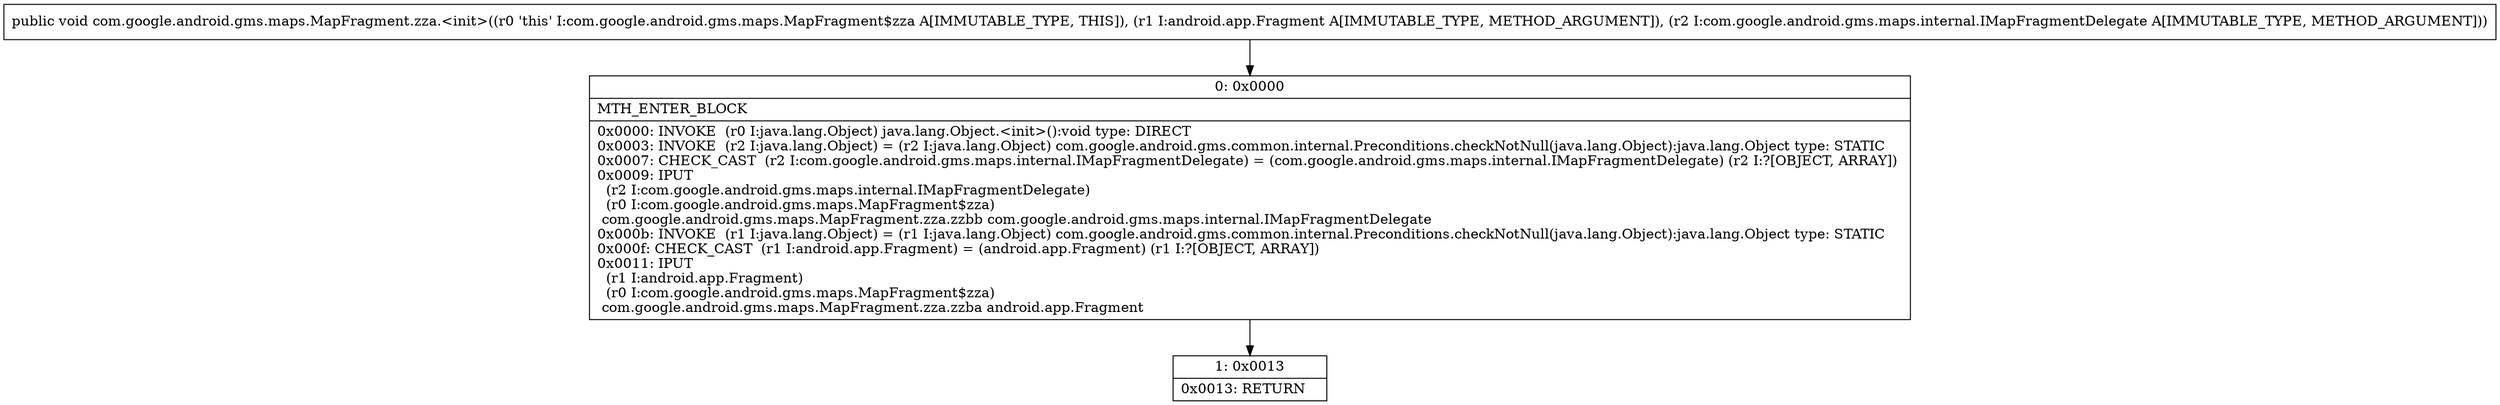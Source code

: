 digraph "CFG forcom.google.android.gms.maps.MapFragment.zza.\<init\>(Landroid\/app\/Fragment;Lcom\/google\/android\/gms\/maps\/internal\/IMapFragmentDelegate;)V" {
Node_0 [shape=record,label="{0\:\ 0x0000|MTH_ENTER_BLOCK\l|0x0000: INVOKE  (r0 I:java.lang.Object) java.lang.Object.\<init\>():void type: DIRECT \l0x0003: INVOKE  (r2 I:java.lang.Object) = (r2 I:java.lang.Object) com.google.android.gms.common.internal.Preconditions.checkNotNull(java.lang.Object):java.lang.Object type: STATIC \l0x0007: CHECK_CAST  (r2 I:com.google.android.gms.maps.internal.IMapFragmentDelegate) = (com.google.android.gms.maps.internal.IMapFragmentDelegate) (r2 I:?[OBJECT, ARRAY]) \l0x0009: IPUT  \l  (r2 I:com.google.android.gms.maps.internal.IMapFragmentDelegate)\l  (r0 I:com.google.android.gms.maps.MapFragment$zza)\l com.google.android.gms.maps.MapFragment.zza.zzbb com.google.android.gms.maps.internal.IMapFragmentDelegate \l0x000b: INVOKE  (r1 I:java.lang.Object) = (r1 I:java.lang.Object) com.google.android.gms.common.internal.Preconditions.checkNotNull(java.lang.Object):java.lang.Object type: STATIC \l0x000f: CHECK_CAST  (r1 I:android.app.Fragment) = (android.app.Fragment) (r1 I:?[OBJECT, ARRAY]) \l0x0011: IPUT  \l  (r1 I:android.app.Fragment)\l  (r0 I:com.google.android.gms.maps.MapFragment$zza)\l com.google.android.gms.maps.MapFragment.zza.zzba android.app.Fragment \l}"];
Node_1 [shape=record,label="{1\:\ 0x0013|0x0013: RETURN   \l}"];
MethodNode[shape=record,label="{public void com.google.android.gms.maps.MapFragment.zza.\<init\>((r0 'this' I:com.google.android.gms.maps.MapFragment$zza A[IMMUTABLE_TYPE, THIS]), (r1 I:android.app.Fragment A[IMMUTABLE_TYPE, METHOD_ARGUMENT]), (r2 I:com.google.android.gms.maps.internal.IMapFragmentDelegate A[IMMUTABLE_TYPE, METHOD_ARGUMENT])) }"];
MethodNode -> Node_0;
Node_0 -> Node_1;
}

